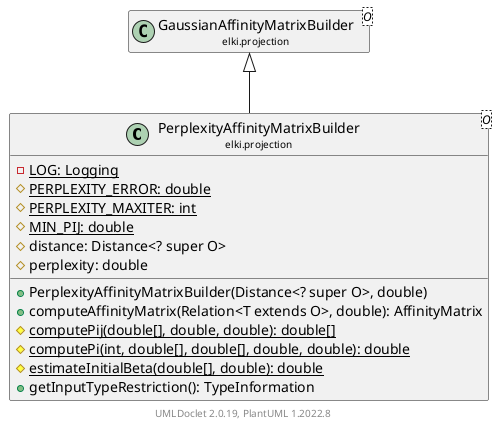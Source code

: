 @startuml
    remove .*\.(Instance|Par|Parameterizer|Factory)$
    set namespaceSeparator none
    hide empty fields
    hide empty methods

    class "<size:14>PerplexityAffinityMatrixBuilder\n<size:10>elki.projection" as elki.projection.PerplexityAffinityMatrixBuilder<O> [[PerplexityAffinityMatrixBuilder.html]] {
        {static} -LOG: Logging
        {static} #PERPLEXITY_ERROR: double
        {static} #PERPLEXITY_MAXITER: int
        {static} #MIN_PIJ: double
        #distance: Distance<? super O>
        #perplexity: double
        +PerplexityAffinityMatrixBuilder(Distance<? super O>, double)
        +computeAffinityMatrix(Relation<T extends O>, double): AffinityMatrix
        {static} #computePij(double[], double, double): double[]
        {static} #computePi(int, double[], double[], double, double): double
        {static} #estimateInitialBeta(double[], double): double
        +getInputTypeRestriction(): TypeInformation
    }

    class "<size:14>GaussianAffinityMatrixBuilder\n<size:10>elki.projection" as elki.projection.GaussianAffinityMatrixBuilder<O> [[GaussianAffinityMatrixBuilder.html]]
    class "<size:14>PerplexityAffinityMatrixBuilder.Par\n<size:10>elki.projection" as elki.projection.PerplexityAffinityMatrixBuilder.Par<O> [[PerplexityAffinityMatrixBuilder.Par.html]]

    elki.projection.GaussianAffinityMatrixBuilder <|-- elki.projection.PerplexityAffinityMatrixBuilder
    elki.projection.PerplexityAffinityMatrixBuilder +-- elki.projection.PerplexityAffinityMatrixBuilder.Par

    center footer UMLDoclet 2.0.19, PlantUML 1.2022.8
@enduml
